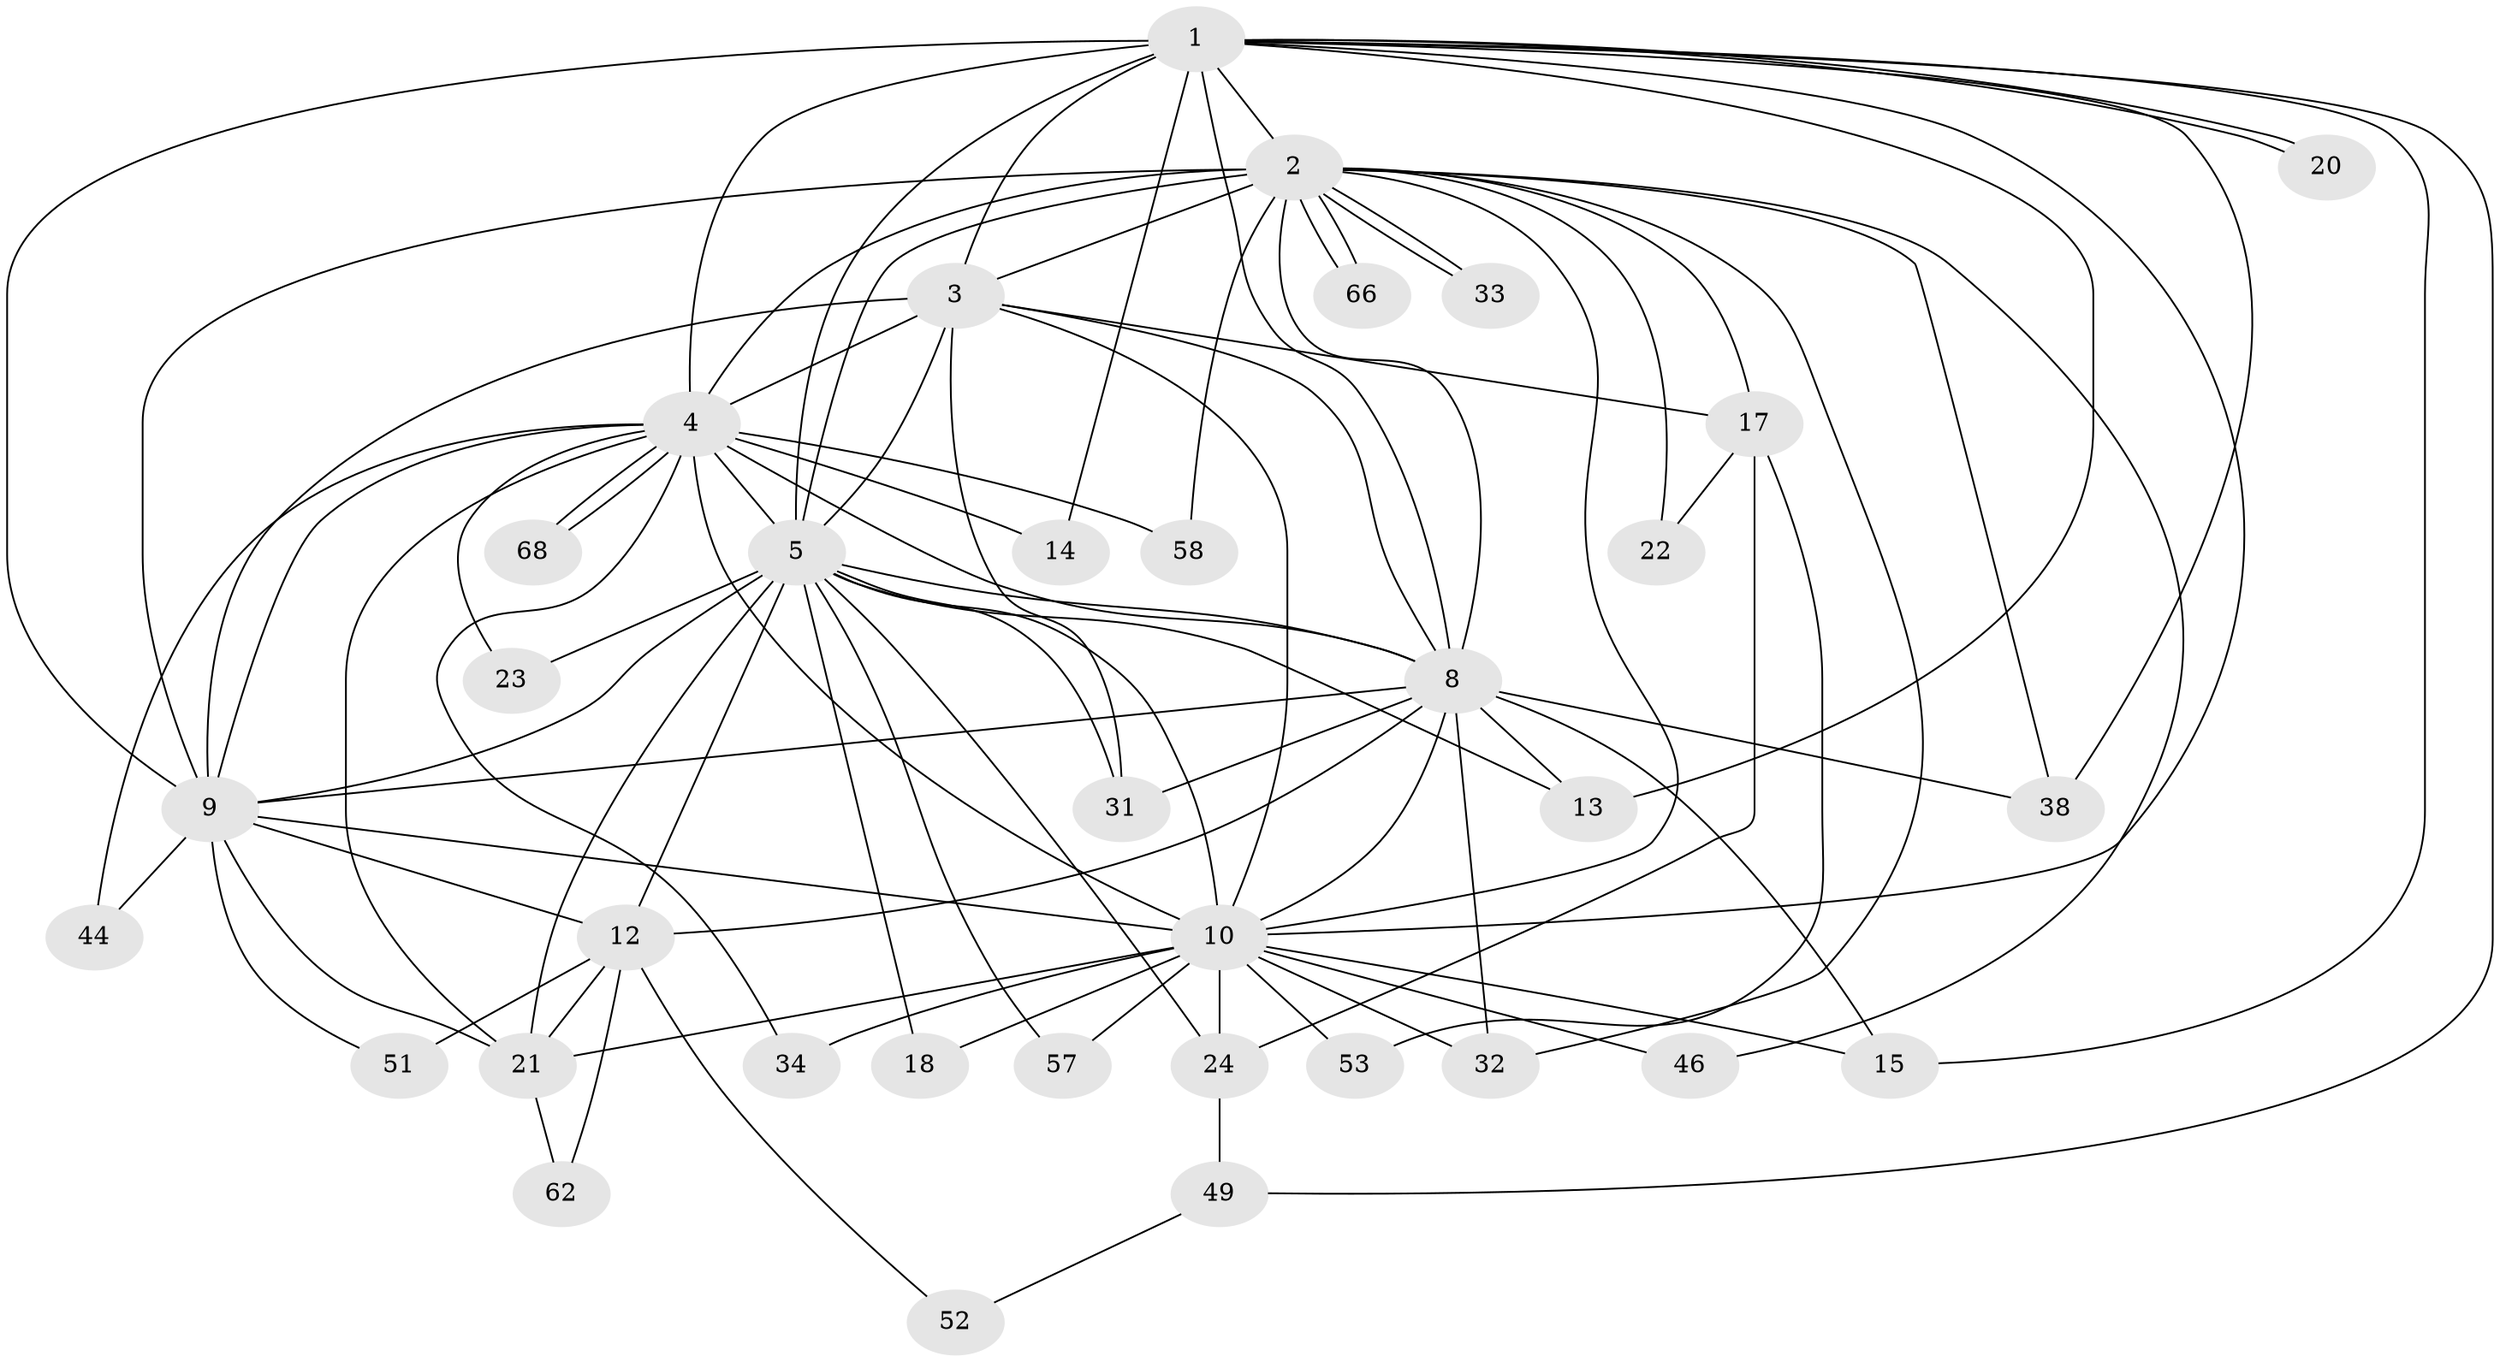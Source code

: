 // original degree distribution, {17: 0.028169014084507043, 21: 0.014084507042253521, 14: 0.014084507042253521, 18: 0.056338028169014086, 16: 0.014084507042253521, 13: 0.014084507042253521, 5: 0.014084507042253521, 7: 0.014084507042253521, 3: 0.16901408450704225, 2: 0.5492957746478874, 4: 0.07042253521126761, 6: 0.04225352112676056}
// Generated by graph-tools (version 1.1) at 2025/14/03/09/25 04:14:00]
// undirected, 35 vertices, 92 edges
graph export_dot {
graph [start="1"]
  node [color=gray90,style=filled];
  1;
  2 [super="+16"];
  3 [super="+41+6+60+65"];
  4 [super="+39+19"];
  5 [super="+43+7"];
  8 [super="+45+29+55+42"];
  9 [super="+26+64+67+30+36"];
  10 [super="+11"];
  12 [super="+25"];
  13;
  14;
  15 [super="+27"];
  17;
  18 [super="+69+28"];
  20;
  21 [super="+37"];
  22;
  23;
  24 [super="+54"];
  31;
  32 [super="+47"];
  33;
  34;
  38 [super="+50"];
  44;
  46;
  49;
  51 [super="+59"];
  52;
  53;
  57;
  58;
  62;
  66;
  68;
  1 -- 2;
  1 -- 3 [weight=2];
  1 -- 4 [weight=2];
  1 -- 5 [weight=2];
  1 -- 8;
  1 -- 9;
  1 -- 10;
  1 -- 13;
  1 -- 14;
  1 -- 15;
  1 -- 20;
  1 -- 20;
  1 -- 38;
  1 -- 49;
  2 -- 3 [weight=3];
  2 -- 4 [weight=2];
  2 -- 5 [weight=2];
  2 -- 8;
  2 -- 9 [weight=2];
  2 -- 10;
  2 -- 17;
  2 -- 22;
  2 -- 32;
  2 -- 33;
  2 -- 33;
  2 -- 46;
  2 -- 58;
  2 -- 66;
  2 -- 66;
  2 -- 38;
  3 -- 4 [weight=4];
  3 -- 5 [weight=6];
  3 -- 8 [weight=3];
  3 -- 9 [weight=5];
  3 -- 10 [weight=2];
  3 -- 31;
  3 -- 17 [weight=2];
  4 -- 5 [weight=2];
  4 -- 8;
  4 -- 9;
  4 -- 10;
  4 -- 14;
  4 -- 58;
  4 -- 68;
  4 -- 68;
  4 -- 21;
  4 -- 34;
  4 -- 23;
  4 -- 44;
  5 -- 8 [weight=2];
  5 -- 9 [weight=2];
  5 -- 10 [weight=4];
  5 -- 18 [weight=3];
  5 -- 21;
  5 -- 23;
  5 -- 57;
  5 -- 12;
  5 -- 13;
  5 -- 24;
  5 -- 31;
  8 -- 9 [weight=2];
  8 -- 10;
  8 -- 12 [weight=2];
  8 -- 13;
  8 -- 15 [weight=2];
  8 -- 38;
  8 -- 31;
  8 -- 32;
  9 -- 10 [weight=2];
  9 -- 51;
  9 -- 44;
  9 -- 12;
  9 -- 21;
  10 -- 18;
  10 -- 21;
  10 -- 24;
  10 -- 32;
  10 -- 46;
  10 -- 53;
  10 -- 57;
  10 -- 15;
  10 -- 34;
  12 -- 51 [weight=2];
  12 -- 62;
  12 -- 21;
  12 -- 52;
  17 -- 22;
  17 -- 53;
  17 -- 24;
  21 -- 62;
  24 -- 49;
  49 -- 52;
}
